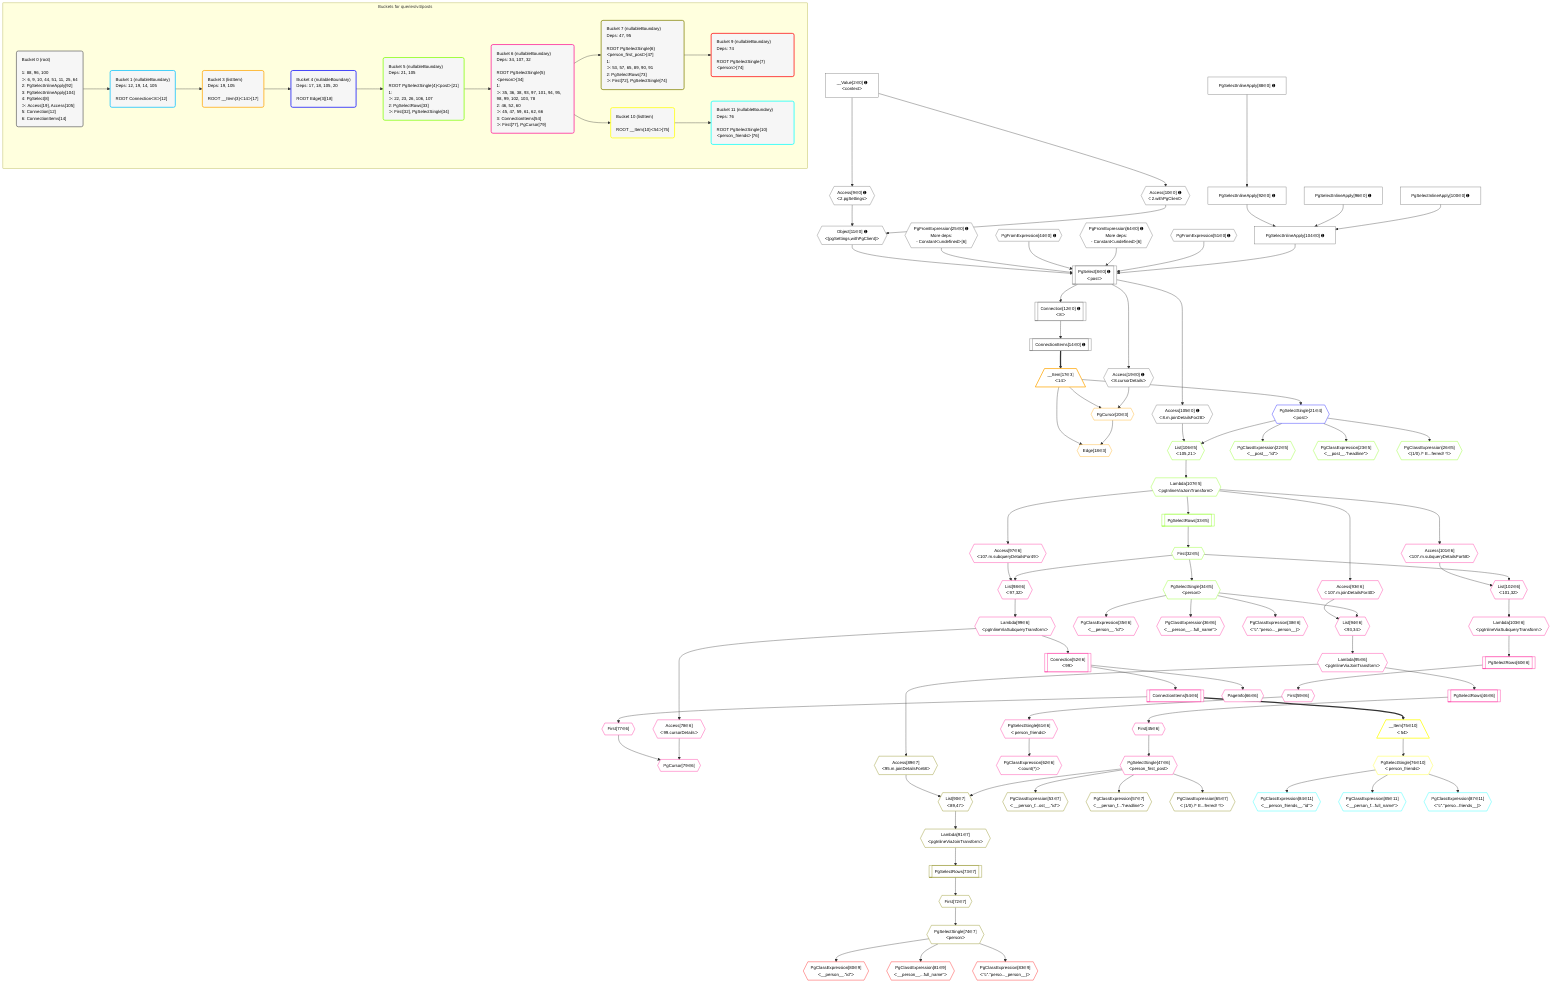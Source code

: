 %%{init: {'themeVariables': { 'fontSize': '12px'}}}%%
graph TD
    classDef path fill:#eee,stroke:#000,color:#000
    classDef plan fill:#fff,stroke-width:1px,color:#000
    classDef itemplan fill:#fff,stroke-width:2px,color:#000
    classDef unbatchedplan fill:#dff,stroke-width:1px,color:#000
    classDef sideeffectplan fill:#fcc,stroke-width:2px,color:#000
    classDef bucket fill:#f6f6f6,color:#000,stroke-width:2px,text-align:left

    subgraph "Buckets for queries/v4/posts"
    Bucket0("Bucket 0 (root)<br /><br />1: 88, 96, 100<br />ᐳ: 6, 9, 10, 44, 51, 11, 25, 64<br />2: PgSelectInlineApply[92]<br />3: PgSelectInlineApply[104]<br />4: PgSelect[8]<br />ᐳ: Access[19], Access[105]<br />5: Connection[12]<br />6: ConnectionItems[14]"):::bucket
    Bucket1("Bucket 1 (nullableBoundary)<br />Deps: 12, 19, 14, 105<br /><br />ROOT Connectionᐸ8ᐳ[12]"):::bucket
    Bucket3("Bucket 3 (listItem)<br />Deps: 19, 105<br /><br />ROOT __Item{3}ᐸ14ᐳ[17]"):::bucket
    Bucket4("Bucket 4 (nullableBoundary)<br />Deps: 17, 18, 105, 20<br /><br />ROOT Edge{3}[18]"):::bucket
    Bucket5("Bucket 5 (nullableBoundary)<br />Deps: 21, 105<br /><br />ROOT PgSelectSingle{4}ᐸpostᐳ[21]<br />1: <br />ᐳ: 22, 23, 26, 106, 107<br />2: PgSelectRows[33]<br />ᐳ: First[32], PgSelectSingle[34]"):::bucket
    Bucket6("Bucket 6 (nullableBoundary)<br />Deps: 34, 107, 32<br /><br />ROOT PgSelectSingle{5}ᐸpersonᐳ[34]<br />1: <br />ᐳ: 35, 36, 38, 93, 97, 101, 94, 95, 98, 99, 102, 103, 78<br />2: 46, 52, 60<br />ᐳ: 45, 47, 59, 61, 62, 66<br />3: ConnectionItems[54]<br />ᐳ: First[77], PgCursor[79]"):::bucket
    Bucket7("Bucket 7 (nullableBoundary)<br />Deps: 47, 95<br /><br />ROOT PgSelectSingle{6}ᐸperson_first_postᐳ[47]<br />1: <br />ᐳ: 53, 57, 65, 89, 90, 91<br />2: PgSelectRows[73]<br />ᐳ: First[72], PgSelectSingle[74]"):::bucket
    Bucket9("Bucket 9 (nullableBoundary)<br />Deps: 74<br /><br />ROOT PgSelectSingle{7}ᐸpersonᐳ[74]"):::bucket
    Bucket10("Bucket 10 (listItem)<br /><br />ROOT __Item{10}ᐸ54ᐳ[75]"):::bucket
    Bucket11("Bucket 11 (nullableBoundary)<br />Deps: 76<br /><br />ROOT PgSelectSingle{10}ᐸperson_friendsᐳ[76]"):::bucket
    end
    Bucket0 --> Bucket1
    Bucket1 --> Bucket3
    Bucket3 --> Bucket4
    Bucket4 --> Bucket5
    Bucket5 --> Bucket6
    Bucket6 --> Bucket7 & Bucket10
    Bucket7 --> Bucket9
    Bucket10 --> Bucket11

    %% plan dependencies
    PgSelect8[["PgSelect[8∈0] ➊<br />ᐸpostᐳ"]]:::plan
    Object11{{"Object[11∈0] ➊<br />ᐸ{pgSettings,withPgClient}ᐳ"}}:::plan
    PgFromExpression25{{"PgFromExpression[25∈0] ➊<br />More deps:<br />- Constantᐸundefinedᐳ[6]"}}:::plan
    PgFromExpression44{{"PgFromExpression[44∈0] ➊"}}:::plan
    PgFromExpression64{{"PgFromExpression[64∈0] ➊<br />More deps:<br />- Constantᐸundefinedᐳ[6]"}}:::plan
    PgFromExpression51{{"PgFromExpression[51∈0] ➊"}}:::plan
    PgSelectInlineApply104["PgSelectInlineApply[104∈0] ➊"]:::plan
    Object11 & PgFromExpression25 & PgFromExpression44 & PgFromExpression64 & PgFromExpression51 & PgSelectInlineApply104 --> PgSelect8
    PgSelectInlineApply92["PgSelectInlineApply[92∈0] ➊"]:::plan
    PgSelectInlineApply96["PgSelectInlineApply[96∈0] ➊"]:::plan
    PgSelectInlineApply100["PgSelectInlineApply[100∈0] ➊"]:::plan
    PgSelectInlineApply92 & PgSelectInlineApply96 & PgSelectInlineApply100 --> PgSelectInlineApply104
    Access9{{"Access[9∈0] ➊<br />ᐸ2.pgSettingsᐳ"}}:::plan
    Access10{{"Access[10∈0] ➊<br />ᐸ2.withPgClientᐳ"}}:::plan
    Access9 & Access10 --> Object11
    __Value2["__Value[2∈0] ➊<br />ᐸcontextᐳ"]:::plan
    __Value2 --> Access9
    __Value2 --> Access10
    Connection12[["Connection[12∈0] ➊<br />ᐸ8ᐳ"]]:::plan
    PgSelect8 --> Connection12
    ConnectionItems14[["ConnectionItems[14∈0] ➊"]]:::plan
    Connection12 --> ConnectionItems14
    Access19{{"Access[19∈0] ➊<br />ᐸ8.cursorDetailsᐳ"}}:::plan
    PgSelect8 --> Access19
    PgSelectInlineApply88["PgSelectInlineApply[88∈0] ➊"]:::plan
    PgSelectInlineApply88 --> PgSelectInlineApply92
    Access105{{"Access[105∈0] ➊<br />ᐸ8.m.joinDetailsFor28ᐳ"}}:::plan
    PgSelect8 --> Access105
    Edge18{{"Edge[18∈3]"}}:::plan
    __Item17[/"__Item[17∈3]<br />ᐸ14ᐳ"\]:::itemplan
    PgCursor20{{"PgCursor[20∈3]"}}:::plan
    __Item17 & PgCursor20 --> Edge18
    __Item17 & Access19 --> PgCursor20
    ConnectionItems14 ==> __Item17
    PgSelectSingle21{{"PgSelectSingle[21∈4]<br />ᐸpostᐳ"}}:::plan
    __Item17 --> PgSelectSingle21
    List106{{"List[106∈5]<br />ᐸ105,21ᐳ"}}:::plan
    Access105 & PgSelectSingle21 --> List106
    PgClassExpression22{{"PgClassExpression[22∈5]<br />ᐸ__post__.”id”ᐳ"}}:::plan
    PgSelectSingle21 --> PgClassExpression22
    PgClassExpression23{{"PgClassExpression[23∈5]<br />ᐸ__post__.”headline”ᐳ"}}:::plan
    PgSelectSingle21 --> PgClassExpression23
    PgClassExpression26{{"PgClassExpression[26∈5]<br />ᐸ(1/0) /* E...ferred! */ᐳ"}}:::plan
    PgSelectSingle21 --> PgClassExpression26
    First32{{"First[32∈5]"}}:::plan
    PgSelectRows33[["PgSelectRows[33∈5]"]]:::plan
    PgSelectRows33 --> First32
    Lambda107{{"Lambda[107∈5]<br />ᐸpgInlineViaJoinTransformᐳ"}}:::plan
    Lambda107 --> PgSelectRows33
    PgSelectSingle34{{"PgSelectSingle[34∈5]<br />ᐸpersonᐳ"}}:::plan
    First32 --> PgSelectSingle34
    List106 --> Lambda107
    PgCursor79{{"PgCursor[79∈6]"}}:::plan
    First77{{"First[77∈6]"}}:::plan
    Access78{{"Access[78∈6]<br />ᐸ99.cursorDetailsᐳ"}}:::plan
    First77 & Access78 --> PgCursor79
    List94{{"List[94∈6]<br />ᐸ93,34ᐳ"}}:::plan
    Access93{{"Access[93∈6]<br />ᐸ107.m.joinDetailsFor40ᐳ"}}:::plan
    Access93 & PgSelectSingle34 --> List94
    List98{{"List[98∈6]<br />ᐸ97,32ᐳ"}}:::plan
    Access97{{"Access[97∈6]<br />ᐸ107.m.subqueryDetailsFor49ᐳ"}}:::plan
    Access97 & First32 --> List98
    List102{{"List[102∈6]<br />ᐸ101,32ᐳ"}}:::plan
    Access101{{"Access[101∈6]<br />ᐸ107.m.subqueryDetailsFor58ᐳ"}}:::plan
    Access101 & First32 --> List102
    PgClassExpression35{{"PgClassExpression[35∈6]<br />ᐸ__person__.”id”ᐳ"}}:::plan
    PgSelectSingle34 --> PgClassExpression35
    PgClassExpression36{{"PgClassExpression[36∈6]<br />ᐸ__person__...full_name”ᐳ"}}:::plan
    PgSelectSingle34 --> PgClassExpression36
    PgClassExpression38{{"PgClassExpression[38∈6]<br />ᐸ”c”.”perso..._person__)ᐳ"}}:::plan
    PgSelectSingle34 --> PgClassExpression38
    First45{{"First[45∈6]"}}:::plan
    PgSelectRows46[["PgSelectRows[46∈6]"]]:::plan
    PgSelectRows46 --> First45
    Lambda95{{"Lambda[95∈6]<br />ᐸpgInlineViaJoinTransformᐳ"}}:::plan
    Lambda95 --> PgSelectRows46
    PgSelectSingle47{{"PgSelectSingle[47∈6]<br />ᐸperson_first_postᐳ"}}:::plan
    First45 --> PgSelectSingle47
    Connection52[["Connection[52∈6]<br />ᐸ99ᐳ"]]:::plan
    Lambda99{{"Lambda[99∈6]<br />ᐸpgInlineViaSubqueryTransformᐳ"}}:::plan
    Lambda99 --> Connection52
    ConnectionItems54[["ConnectionItems[54∈6]"]]:::plan
    Connection52 --> ConnectionItems54
    First59{{"First[59∈6]"}}:::plan
    PgSelectRows60[["PgSelectRows[60∈6]"]]:::plan
    PgSelectRows60 --> First59
    Lambda103{{"Lambda[103∈6]<br />ᐸpgInlineViaSubqueryTransformᐳ"}}:::plan
    Lambda103 --> PgSelectRows60
    PgSelectSingle61{{"PgSelectSingle[61∈6]<br />ᐸperson_friendsᐳ"}}:::plan
    First59 --> PgSelectSingle61
    PgClassExpression62{{"PgClassExpression[62∈6]<br />ᐸcount(*)ᐳ"}}:::plan
    PgSelectSingle61 --> PgClassExpression62
    PageInfo66{{"PageInfo[66∈6]"}}:::plan
    Connection52 --> PageInfo66
    ConnectionItems54 --> First77
    Lambda99 --> Access78
    Lambda107 --> Access93
    List94 --> Lambda95
    Lambda107 --> Access97
    List98 --> Lambda99
    Lambda107 --> Access101
    List102 --> Lambda103
    List90{{"List[90∈7]<br />ᐸ89,47ᐳ"}}:::plan
    Access89{{"Access[89∈7]<br />ᐸ95.m.joinDetailsFor68ᐳ"}}:::plan
    Access89 & PgSelectSingle47 --> List90
    PgClassExpression53{{"PgClassExpression[53∈7]<br />ᐸ__person_f...ost__.”id”ᐳ"}}:::plan
    PgSelectSingle47 --> PgClassExpression53
    PgClassExpression57{{"PgClassExpression[57∈7]<br />ᐸ__person_f...”headline”ᐳ"}}:::plan
    PgSelectSingle47 --> PgClassExpression57
    PgClassExpression65{{"PgClassExpression[65∈7]<br />ᐸ(1/0) /* E...ferred! */ᐳ"}}:::plan
    PgSelectSingle47 --> PgClassExpression65
    First72{{"First[72∈7]"}}:::plan
    PgSelectRows73[["PgSelectRows[73∈7]"]]:::plan
    PgSelectRows73 --> First72
    Lambda91{{"Lambda[91∈7]<br />ᐸpgInlineViaJoinTransformᐳ"}}:::plan
    Lambda91 --> PgSelectRows73
    PgSelectSingle74{{"PgSelectSingle[74∈7]<br />ᐸpersonᐳ"}}:::plan
    First72 --> PgSelectSingle74
    Lambda95 --> Access89
    List90 --> Lambda91
    PgClassExpression80{{"PgClassExpression[80∈9]<br />ᐸ__person__.”id”ᐳ"}}:::plan
    PgSelectSingle74 --> PgClassExpression80
    PgClassExpression81{{"PgClassExpression[81∈9]<br />ᐸ__person__...full_name”ᐳ"}}:::plan
    PgSelectSingle74 --> PgClassExpression81
    PgClassExpression83{{"PgClassExpression[83∈9]<br />ᐸ”c”.”perso..._person__)ᐳ"}}:::plan
    PgSelectSingle74 --> PgClassExpression83
    __Item75[/"__Item[75∈10]<br />ᐸ54ᐳ"\]:::itemplan
    ConnectionItems54 ==> __Item75
    PgSelectSingle76{{"PgSelectSingle[76∈10]<br />ᐸperson_friendsᐳ"}}:::plan
    __Item75 --> PgSelectSingle76
    PgClassExpression84{{"PgClassExpression[84∈11]<br />ᐸ__person_friends__.”id”ᐳ"}}:::plan
    PgSelectSingle76 --> PgClassExpression84
    PgClassExpression85{{"PgClassExpression[85∈11]<br />ᐸ__person_f...full_name”ᐳ"}}:::plan
    PgSelectSingle76 --> PgClassExpression85
    PgClassExpression87{{"PgClassExpression[87∈11]<br />ᐸ”c”.”perso...friends__)ᐳ"}}:::plan
    PgSelectSingle76 --> PgClassExpression87

    %% define steps
    classDef bucket0 stroke:#696969
    class Bucket0,__Value2,PgSelect8,Access9,Access10,Object11,Connection12,ConnectionItems14,Access19,PgFromExpression25,PgFromExpression44,PgFromExpression51,PgFromExpression64,PgSelectInlineApply88,PgSelectInlineApply92,PgSelectInlineApply96,PgSelectInlineApply100,PgSelectInlineApply104,Access105 bucket0
    classDef bucket1 stroke:#00bfff
    class Bucket1 bucket1
    classDef bucket3 stroke:#ffa500
    class Bucket3,__Item17,Edge18,PgCursor20 bucket3
    classDef bucket4 stroke:#0000ff
    class Bucket4,PgSelectSingle21 bucket4
    classDef bucket5 stroke:#7fff00
    class Bucket5,PgClassExpression22,PgClassExpression23,PgClassExpression26,First32,PgSelectRows33,PgSelectSingle34,List106,Lambda107 bucket5
    classDef bucket6 stroke:#ff1493
    class Bucket6,PgClassExpression35,PgClassExpression36,PgClassExpression38,First45,PgSelectRows46,PgSelectSingle47,Connection52,ConnectionItems54,First59,PgSelectRows60,PgSelectSingle61,PgClassExpression62,PageInfo66,First77,Access78,PgCursor79,Access93,List94,Lambda95,Access97,List98,Lambda99,Access101,List102,Lambda103 bucket6
    classDef bucket7 stroke:#808000
    class Bucket7,PgClassExpression53,PgClassExpression57,PgClassExpression65,First72,PgSelectRows73,PgSelectSingle74,Access89,List90,Lambda91 bucket7
    classDef bucket9 stroke:#ff0000
    class Bucket9,PgClassExpression80,PgClassExpression81,PgClassExpression83 bucket9
    classDef bucket10 stroke:#ffff00
    class Bucket10,__Item75,PgSelectSingle76 bucket10
    classDef bucket11 stroke:#00ffff
    class Bucket11,PgClassExpression84,PgClassExpression85,PgClassExpression87 bucket11